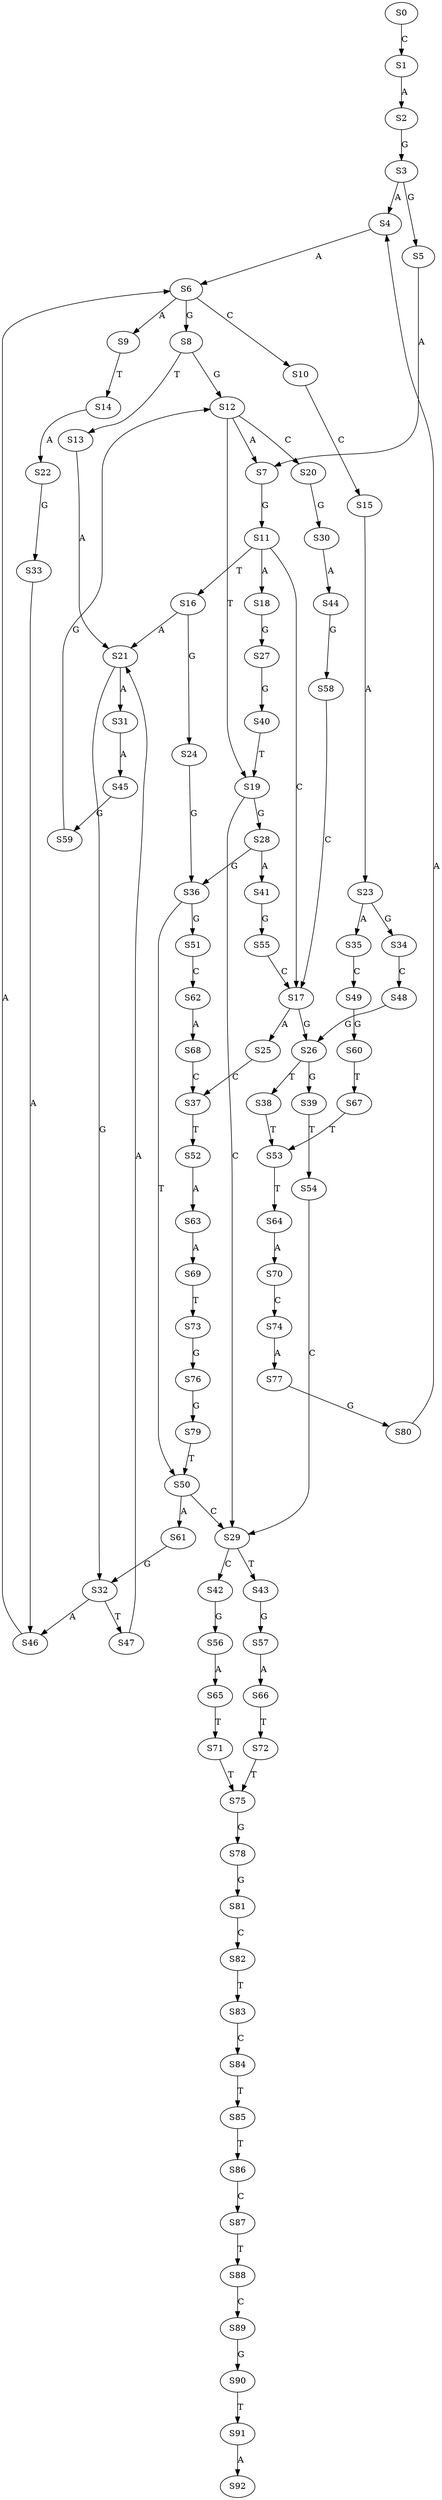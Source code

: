 strict digraph  {
	S0 -> S1 [ label = C ];
	S1 -> S2 [ label = A ];
	S2 -> S3 [ label = G ];
	S3 -> S4 [ label = A ];
	S3 -> S5 [ label = G ];
	S4 -> S6 [ label = A ];
	S5 -> S7 [ label = A ];
	S6 -> S8 [ label = G ];
	S6 -> S9 [ label = A ];
	S6 -> S10 [ label = C ];
	S7 -> S11 [ label = G ];
	S8 -> S12 [ label = G ];
	S8 -> S13 [ label = T ];
	S9 -> S14 [ label = T ];
	S10 -> S15 [ label = C ];
	S11 -> S16 [ label = T ];
	S11 -> S17 [ label = C ];
	S11 -> S18 [ label = A ];
	S12 -> S7 [ label = A ];
	S12 -> S19 [ label = T ];
	S12 -> S20 [ label = C ];
	S13 -> S21 [ label = A ];
	S14 -> S22 [ label = A ];
	S15 -> S23 [ label = A ];
	S16 -> S24 [ label = G ];
	S16 -> S21 [ label = A ];
	S17 -> S25 [ label = A ];
	S17 -> S26 [ label = G ];
	S18 -> S27 [ label = G ];
	S19 -> S28 [ label = G ];
	S19 -> S29 [ label = C ];
	S20 -> S30 [ label = G ];
	S21 -> S31 [ label = A ];
	S21 -> S32 [ label = G ];
	S22 -> S33 [ label = G ];
	S23 -> S34 [ label = G ];
	S23 -> S35 [ label = A ];
	S24 -> S36 [ label = G ];
	S25 -> S37 [ label = C ];
	S26 -> S38 [ label = T ];
	S26 -> S39 [ label = G ];
	S27 -> S40 [ label = G ];
	S28 -> S41 [ label = A ];
	S28 -> S36 [ label = G ];
	S29 -> S42 [ label = C ];
	S29 -> S43 [ label = T ];
	S30 -> S44 [ label = A ];
	S31 -> S45 [ label = A ];
	S32 -> S46 [ label = A ];
	S32 -> S47 [ label = T ];
	S33 -> S46 [ label = A ];
	S34 -> S48 [ label = C ];
	S35 -> S49 [ label = C ];
	S36 -> S50 [ label = T ];
	S36 -> S51 [ label = G ];
	S37 -> S52 [ label = T ];
	S38 -> S53 [ label = T ];
	S39 -> S54 [ label = T ];
	S40 -> S19 [ label = T ];
	S41 -> S55 [ label = G ];
	S42 -> S56 [ label = G ];
	S43 -> S57 [ label = G ];
	S44 -> S58 [ label = G ];
	S45 -> S59 [ label = G ];
	S46 -> S6 [ label = A ];
	S47 -> S21 [ label = A ];
	S48 -> S26 [ label = G ];
	S49 -> S60 [ label = G ];
	S50 -> S29 [ label = C ];
	S50 -> S61 [ label = A ];
	S51 -> S62 [ label = C ];
	S52 -> S63 [ label = A ];
	S53 -> S64 [ label = T ];
	S54 -> S29 [ label = C ];
	S55 -> S17 [ label = C ];
	S56 -> S65 [ label = A ];
	S57 -> S66 [ label = A ];
	S58 -> S17 [ label = C ];
	S59 -> S12 [ label = G ];
	S60 -> S67 [ label = T ];
	S61 -> S32 [ label = G ];
	S62 -> S68 [ label = A ];
	S63 -> S69 [ label = A ];
	S64 -> S70 [ label = A ];
	S65 -> S71 [ label = T ];
	S66 -> S72 [ label = T ];
	S67 -> S53 [ label = T ];
	S68 -> S37 [ label = C ];
	S69 -> S73 [ label = T ];
	S70 -> S74 [ label = C ];
	S71 -> S75 [ label = T ];
	S72 -> S75 [ label = T ];
	S73 -> S76 [ label = G ];
	S74 -> S77 [ label = A ];
	S75 -> S78 [ label = G ];
	S76 -> S79 [ label = G ];
	S77 -> S80 [ label = G ];
	S78 -> S81 [ label = G ];
	S79 -> S50 [ label = T ];
	S80 -> S4 [ label = A ];
	S81 -> S82 [ label = C ];
	S82 -> S83 [ label = T ];
	S83 -> S84 [ label = C ];
	S84 -> S85 [ label = T ];
	S85 -> S86 [ label = T ];
	S86 -> S87 [ label = C ];
	S87 -> S88 [ label = T ];
	S88 -> S89 [ label = C ];
	S89 -> S90 [ label = G ];
	S90 -> S91 [ label = T ];
	S91 -> S92 [ label = A ];
}
